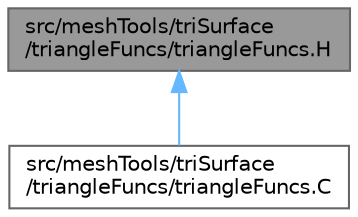 digraph "src/meshTools/triSurface/triangleFuncs/triangleFuncs.H"
{
 // LATEX_PDF_SIZE
  bgcolor="transparent";
  edge [fontname=Helvetica,fontsize=10,labelfontname=Helvetica,labelfontsize=10];
  node [fontname=Helvetica,fontsize=10,shape=box,height=0.2,width=0.4];
  Node1 [id="Node000001",label="src/meshTools/triSurface\l/triangleFuncs/triangleFuncs.H",height=0.2,width=0.4,color="gray40", fillcolor="grey60", style="filled", fontcolor="black",tooltip=" "];
  Node1 -> Node2 [id="edge1_Node000001_Node000002",dir="back",color="steelblue1",style="solid",tooltip=" "];
  Node2 [id="Node000002",label="src/meshTools/triSurface\l/triangleFuncs/triangleFuncs.C",height=0.2,width=0.4,color="grey40", fillcolor="white", style="filled",URL="$triangleFuncs_8C.html",tooltip=" "];
}
